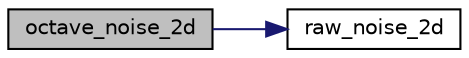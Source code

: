 digraph "octave_noise_2d"
{
  edge [fontname="Helvetica",fontsize="10",labelfontname="Helvetica",labelfontsize="10"];
  node [fontname="Helvetica",fontsize="10",shape=record];
  rankdir="LR";
  Node1 [label="octave_noise_2d",height=0.2,width=0.4,color="black", fillcolor="grey75", style="filled" fontcolor="black"];
  Node1 -> Node2 [color="midnightblue",fontsize="10",style="solid",fontname="Helvetica"];
  Node2 [label="raw_noise_2d",height=0.2,width=0.4,color="black", fillcolor="white", style="filled",URL="$_demo_2simplexnoise_8cpp.html#a7a1ff8967ec54b76ec9563d4ead852a8"];
}
